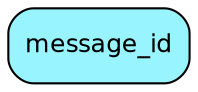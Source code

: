 digraph message_id  {
node [shape = box style="rounded, filled" fontname = "Helvetica" fontsize = "12" ]
edge [fontname = "Helvetica" fontsize = "9"]

message_id[fillcolor = "cadetblue1"]
}
